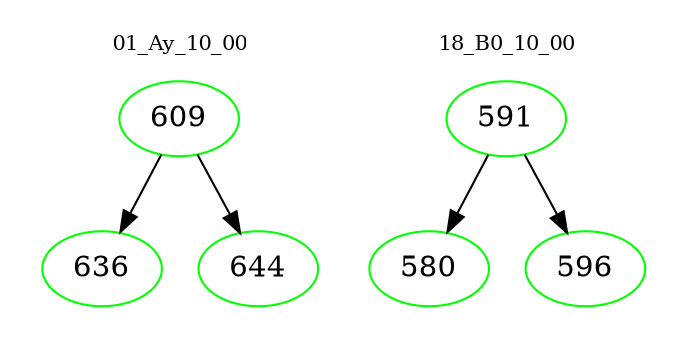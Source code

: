 digraph{
subgraph cluster_0 {
color = white
label = "01_Ay_10_00";
fontsize=10;
T0_609 [label="609", color="green"]
T0_609 -> T0_636 [color="black"]
T0_636 [label="636", color="green"]
T0_609 -> T0_644 [color="black"]
T0_644 [label="644", color="green"]
}
subgraph cluster_1 {
color = white
label = "18_B0_10_00";
fontsize=10;
T1_591 [label="591", color="green"]
T1_591 -> T1_580 [color="black"]
T1_580 [label="580", color="green"]
T1_591 -> T1_596 [color="black"]
T1_596 [label="596", color="green"]
}
}
